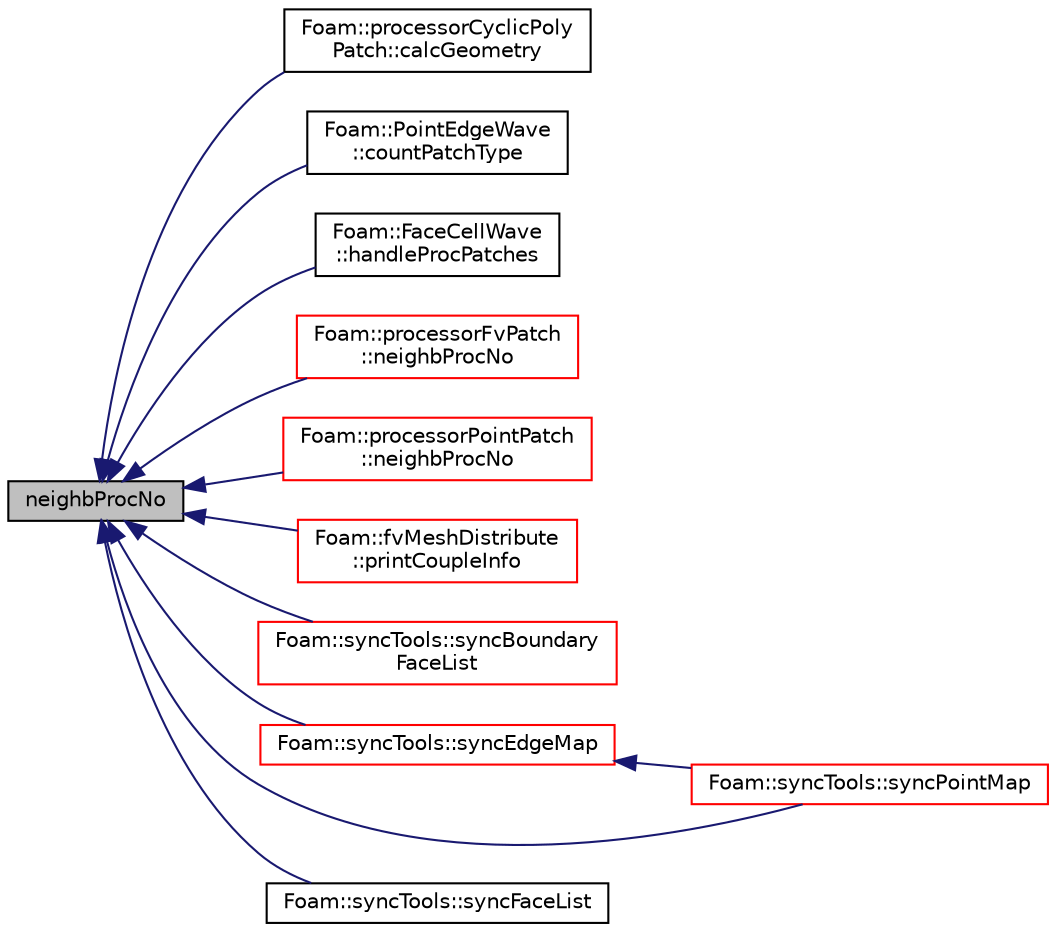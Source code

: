 digraph "neighbProcNo"
{
  bgcolor="transparent";
  edge [fontname="Helvetica",fontsize="10",labelfontname="Helvetica",labelfontsize="10"];
  node [fontname="Helvetica",fontsize="10",shape=record];
  rankdir="LR";
  Node393 [label="neighbProcNo",height=0.2,width=0.4,color="black", fillcolor="grey75", style="filled", fontcolor="black"];
  Node393 -> Node394 [dir="back",color="midnightblue",fontsize="10",style="solid",fontname="Helvetica"];
  Node394 [label="Foam::processorCyclicPoly\lPatch::calcGeometry",height=0.2,width=0.4,color="black",URL="$a28613.html#a99ee15e7e7eff38649dece8470111742",tooltip="Calculate the patch geometry with externally. "];
  Node393 -> Node395 [dir="back",color="midnightblue",fontsize="10",style="solid",fontname="Helvetica"];
  Node395 [label="Foam::PointEdgeWave\l::countPatchType",height=0.2,width=0.4,color="black",URL="$a25989.html#a774d50194a0ab5809347d4eb20808ff6"];
  Node393 -> Node396 [dir="back",color="midnightblue",fontsize="10",style="solid",fontname="Helvetica"];
  Node396 [label="Foam::FaceCellWave\l::handleProcPatches",height=0.2,width=0.4,color="black",URL="$a25945.html#a2b99dcd7e15f8dab8ed02d3db3ab15f0",tooltip="Merge data from across processor boundaries. "];
  Node393 -> Node397 [dir="back",color="midnightblue",fontsize="10",style="solid",fontname="Helvetica"];
  Node397 [label="Foam::processorFvPatch\l::neighbProcNo",height=0.2,width=0.4,color="red",URL="$a23649.html#aec39d4012734e316110f2d070624fa71",tooltip="Return neigbour processor number. "];
  Node393 -> Node399 [dir="back",color="midnightblue",fontsize="10",style="solid",fontname="Helvetica"];
  Node399 [label="Foam::processorPointPatch\l::neighbProcNo",height=0.2,width=0.4,color="red",URL="$a28445.html#a4d1aa3e127a8e181c7927147575928d3",tooltip="Return neigbour processor number. "];
  Node393 -> Node402 [dir="back",color="midnightblue",fontsize="10",style="solid",fontname="Helvetica"];
  Node402 [label="Foam::fvMeshDistribute\l::printCoupleInfo",height=0.2,width=0.4,color="red",URL="$a22197.html#a0b2e9e5ba94679bbc5d807ecf02687e2",tooltip="Print some info on coupling data. "];
  Node393 -> Node414 [dir="back",color="midnightblue",fontsize="10",style="solid",fontname="Helvetica"];
  Node414 [label="Foam::syncTools::syncBoundary\lFaceList",height=0.2,width=0.4,color="red",URL="$a28657.html#abfef71f4706b88c9184fcae7352d0903",tooltip="Synchronize values on boundary faces only. "];
  Node393 -> Node634 [dir="back",color="midnightblue",fontsize="10",style="solid",fontname="Helvetica"];
  Node634 [label="Foam::syncTools::syncEdgeMap",height=0.2,width=0.4,color="red",URL="$a28657.html#a154ac086463b8d7a0eed8c4539d3ab73",tooltip="Synchronize values on selected edges. "];
  Node634 -> Node639 [dir="back",color="midnightblue",fontsize="10",style="solid",fontname="Helvetica"];
  Node639 [label="Foam::syncTools::syncPointMap",height=0.2,width=0.4,color="red",URL="$a28657.html#a08bdf5c6403dd4367d1714c3d5b4145d",tooltip="Synchronize values on selected points. "];
  Node393 -> Node549 [dir="back",color="midnightblue",fontsize="10",style="solid",fontname="Helvetica"];
  Node549 [label="Foam::syncTools::syncFaceList",height=0.2,width=0.4,color="black",URL="$a28657.html#afd8d7d625380d8575ecc5ed01247b25c"];
  Node393 -> Node639 [dir="back",color="midnightblue",fontsize="10",style="solid",fontname="Helvetica"];
}
